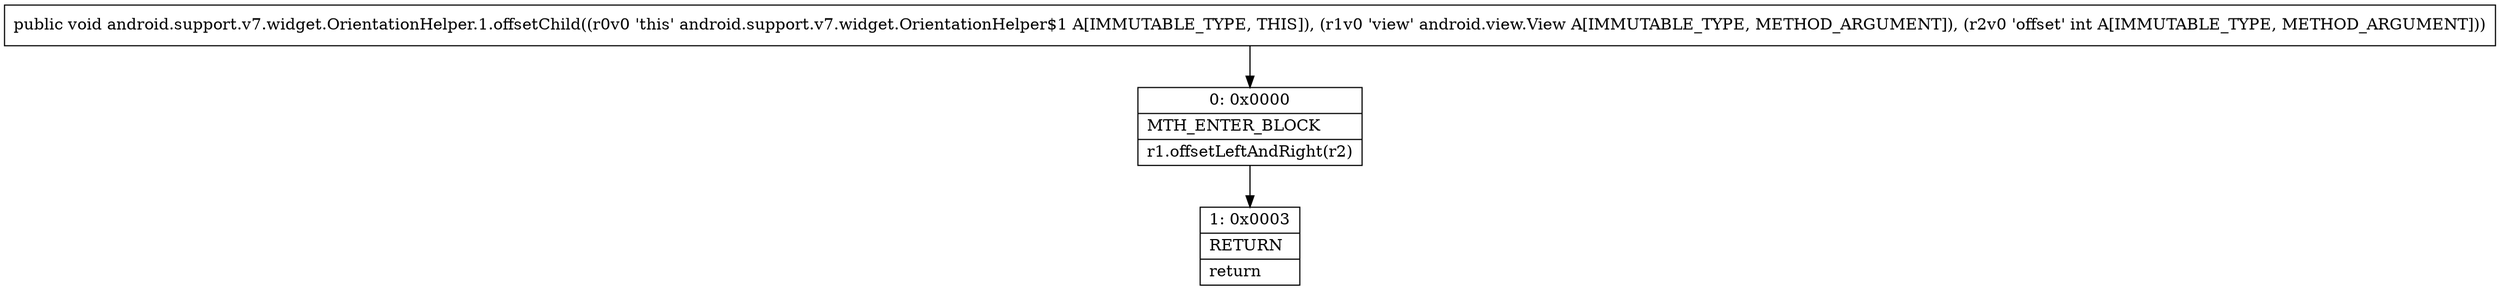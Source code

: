 digraph "CFG forandroid.support.v7.widget.OrientationHelper.1.offsetChild(Landroid\/view\/View;I)V" {
Node_0 [shape=record,label="{0\:\ 0x0000|MTH_ENTER_BLOCK\l|r1.offsetLeftAndRight(r2)\l}"];
Node_1 [shape=record,label="{1\:\ 0x0003|RETURN\l|return\l}"];
MethodNode[shape=record,label="{public void android.support.v7.widget.OrientationHelper.1.offsetChild((r0v0 'this' android.support.v7.widget.OrientationHelper$1 A[IMMUTABLE_TYPE, THIS]), (r1v0 'view' android.view.View A[IMMUTABLE_TYPE, METHOD_ARGUMENT]), (r2v0 'offset' int A[IMMUTABLE_TYPE, METHOD_ARGUMENT])) }"];
MethodNode -> Node_0;
Node_0 -> Node_1;
}

